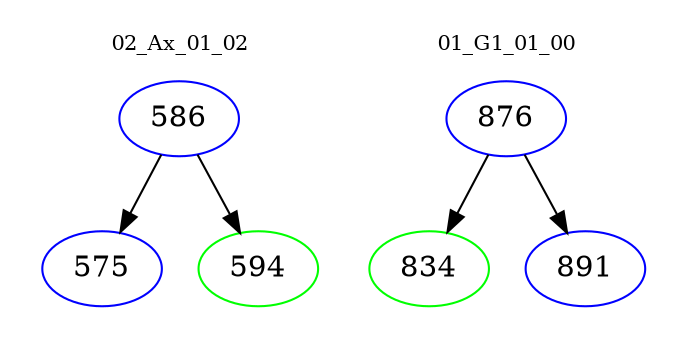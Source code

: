 digraph{
subgraph cluster_0 {
color = white
label = "02_Ax_01_02";
fontsize=10;
T0_586 [label="586", color="blue"]
T0_586 -> T0_575 [color="black"]
T0_575 [label="575", color="blue"]
T0_586 -> T0_594 [color="black"]
T0_594 [label="594", color="green"]
}
subgraph cluster_1 {
color = white
label = "01_G1_01_00";
fontsize=10;
T1_876 [label="876", color="blue"]
T1_876 -> T1_834 [color="black"]
T1_834 [label="834", color="green"]
T1_876 -> T1_891 [color="black"]
T1_891 [label="891", color="blue"]
}
}
